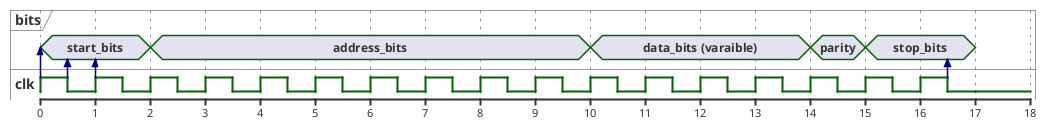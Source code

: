 @startuml DataDiagram

scale 1 as 55 pixels


concise "bits" as B
binary "clk" as C


@B
0 is start_bits
2 is address_bits
10 is "data_bits (varaible)"
14 is parity
15 is stop_bits
17 is {hidden}

@0
C is high
C -> B 

@0.5
C is low
C -> B 

@1
C is high
C -> B 

@1.5
C is low

@2
C is high

@2.5
C is low

@3
C is high

@3.5
C is low

@4
C is high

@4.5
C is low

@5
C is high

@5.5
C is low

@6
C is high

@6.5
C is low

@7
C is high

@7.5
C is low

@8
C is high

@8.5
C is low

@9
C is high

@9.5
C is low

@10
C is high

@10.5
C is low

@11
C is high

@11.5
C is low

@12
C is high

@12.5
C is low

@13
C is high

@13.5
C is low

@14
C is high

@14.5
C is low

@15
C is high

@15.5
C is low

@16
C is high

@16.5
C is low
C -> B

@17
C is hidden

@enduml